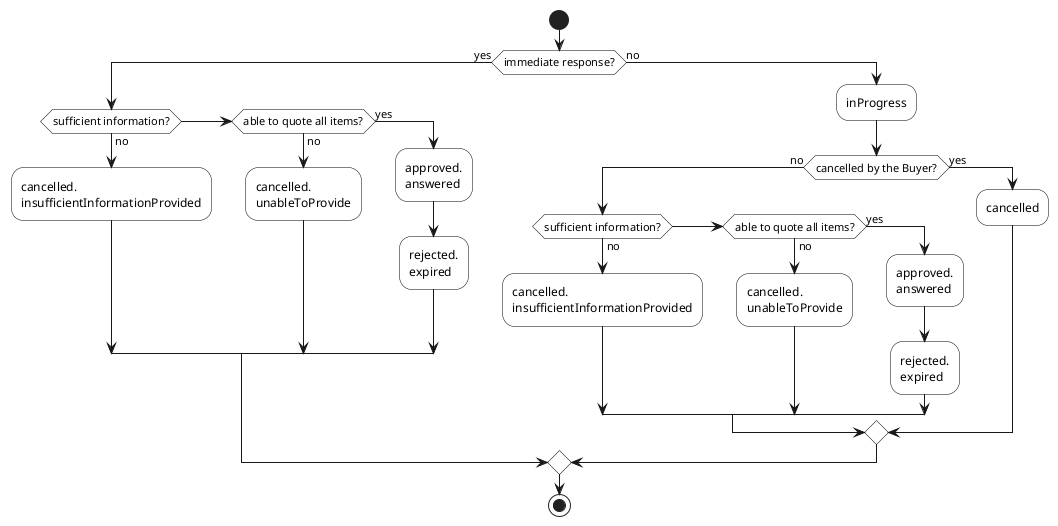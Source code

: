 @startuml


skinparam activity {
    BackgroundColor White
    BorderColor Black
}

start
if(immediate response?) then (yes)
    if(sufficient information?) then (no)
        :cancelled.
        insufficientInformationProvided;
    elseif(able to quote all items?) then (no)
        :cancelled.
        unableToProvide;
    else(yes)
        :approved.
        answered;
        :rejected.
        expired;
    endif
else (no)
    :inProgress;
    if(cancelled by the Buyer?) then (no)
      if(sufficient information?) then (no)
          :cancelled.
          insufficientInformationProvided;
      elseif(able to quote all items?) then (no)
          :cancelled.
          unableToProvide;
      else(yes)
          :approved.
          answered;
          :rejected.
          expired;
      endif
    else(yes)
      :cancelled;
    endif
endif

stop

@enduml